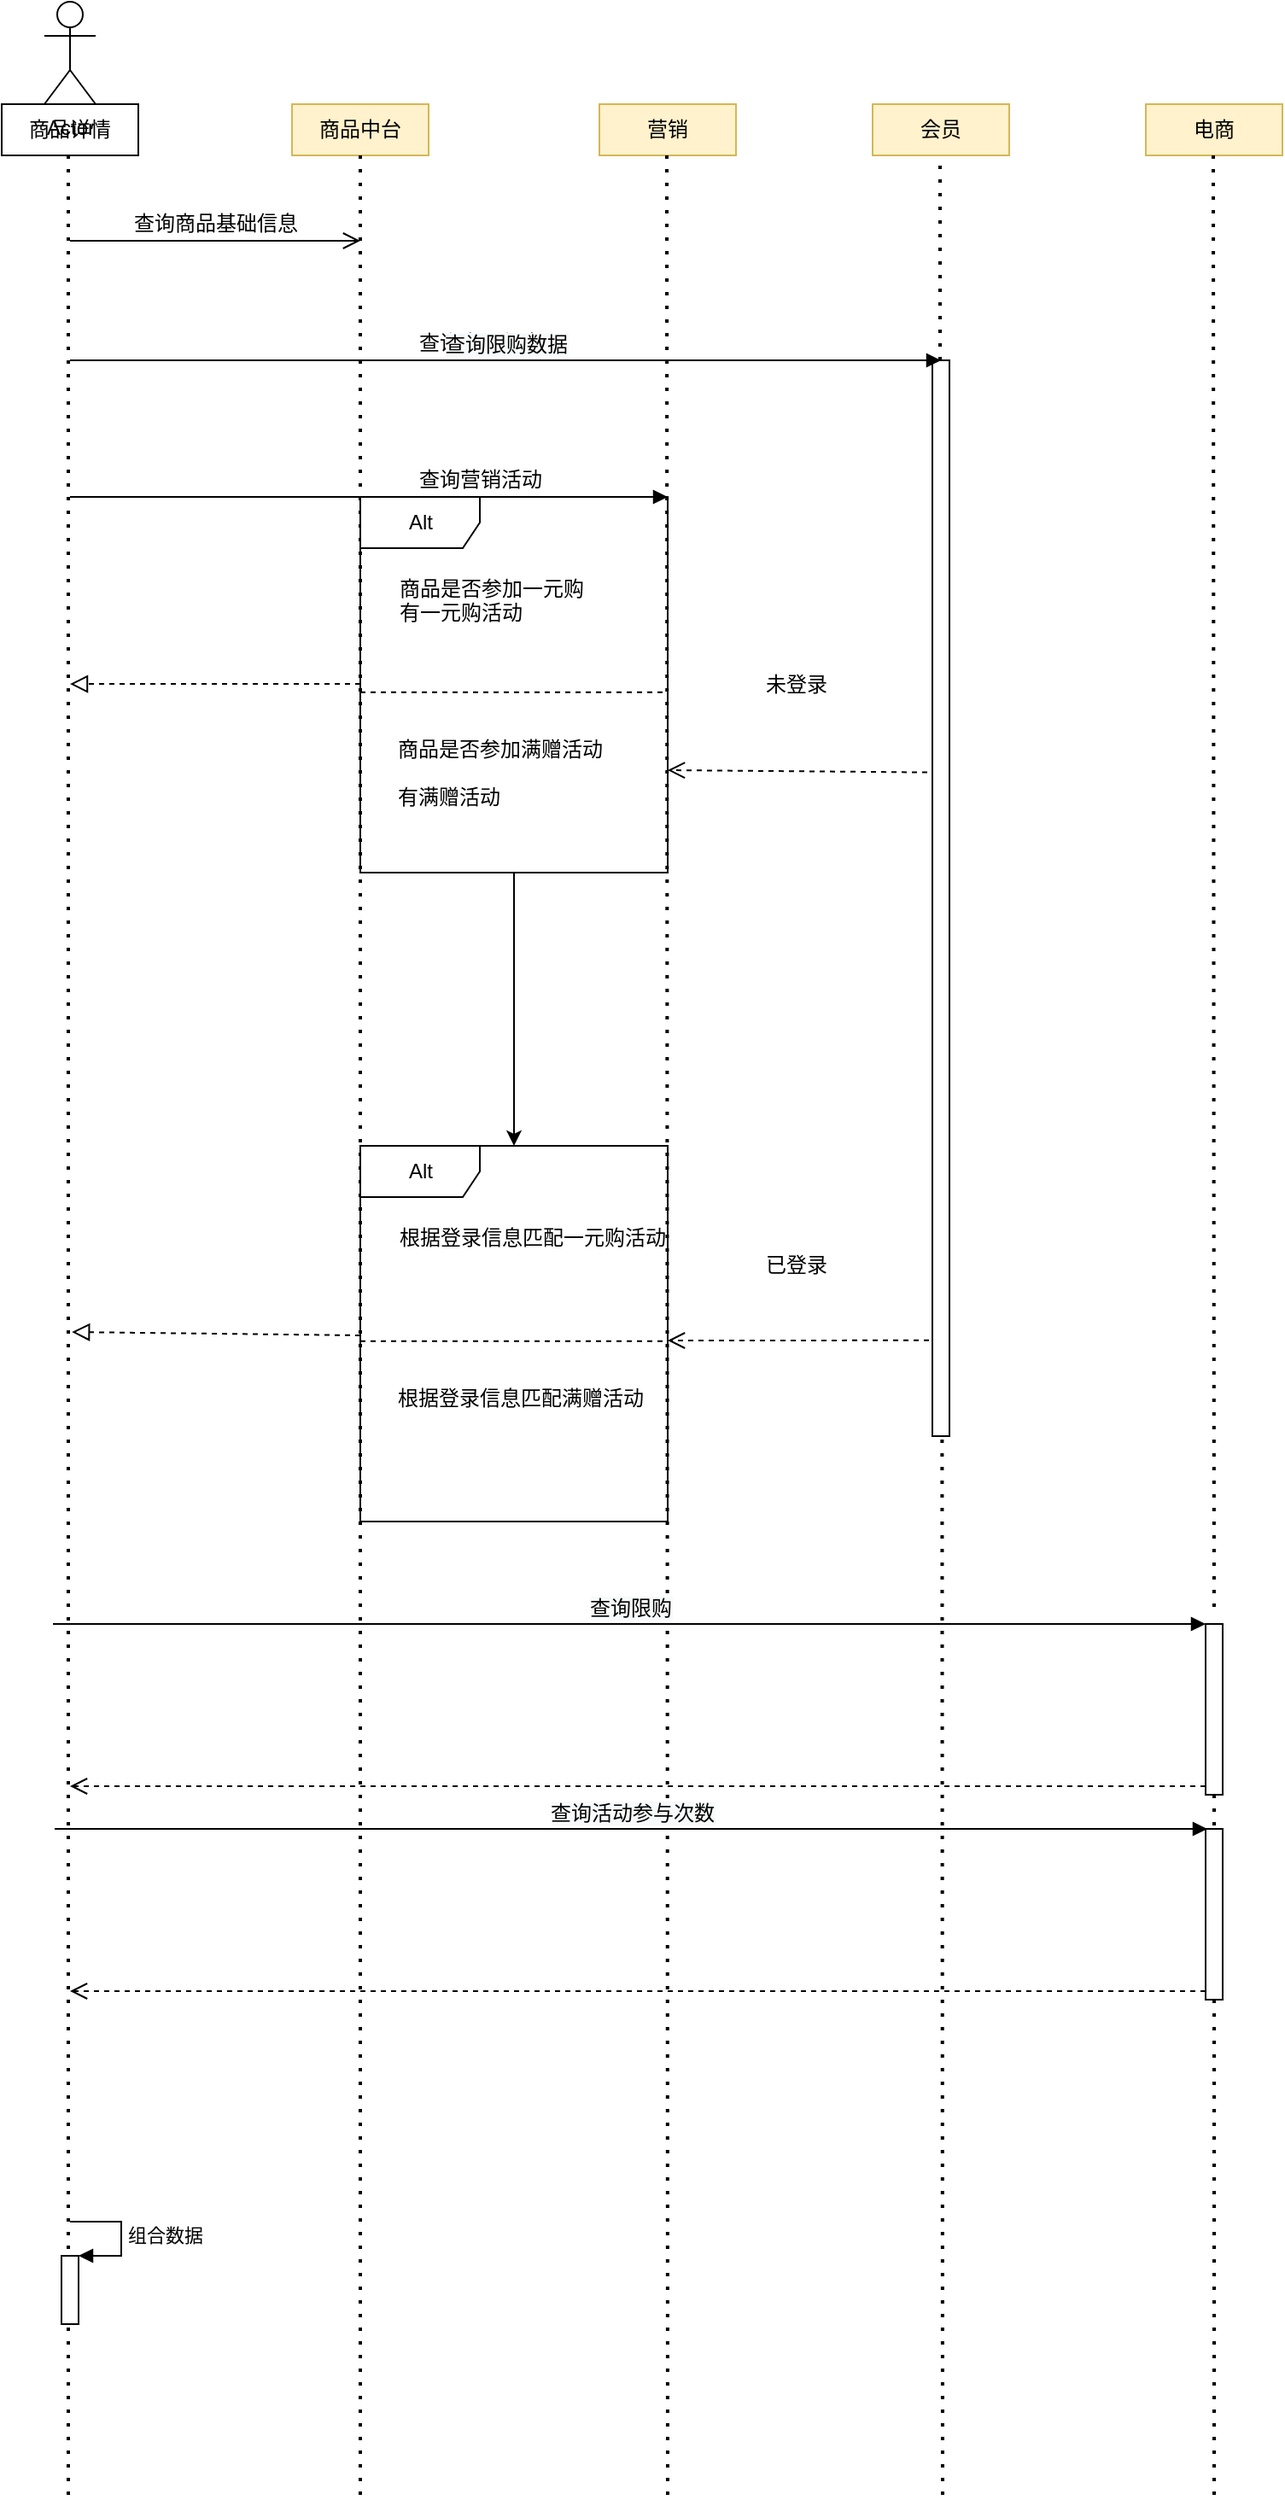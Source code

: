 <mxfile version="15.5.1" type="github">
  <diagram id="gR9INrT-GJ65nhE-kQvU" name="第 1 页">
    <mxGraphModel dx="1140" dy="743" grid="1" gridSize="10" guides="1" tooltips="1" connect="1" arrows="1" fold="1" page="1" pageScale="1" pageWidth="827" pageHeight="1169" math="0" shadow="0">
      <root>
        <mxCell id="0" />
        <mxCell id="1" parent="0" />
        <mxCell id="ZWwJ-_k3dDBW45AlXLF1-2" value="商品详情" style="rounded=0;whiteSpace=wrap;html=1;sketch=0;" parent="1" vertex="1">
          <mxGeometry x="50" y="80" width="80" height="30" as="geometry" />
        </mxCell>
        <mxCell id="ZWwJ-_k3dDBW45AlXLF1-3" value="商品中台" style="rounded=0;whiteSpace=wrap;html=1;sketch=0;fillColor=#fff2cc;strokeColor=#d6b656;" parent="1" vertex="1">
          <mxGeometry x="220" y="80" width="80" height="30" as="geometry" />
        </mxCell>
        <mxCell id="ZWwJ-_k3dDBW45AlXLF1-5" value="营销" style="rounded=0;whiteSpace=wrap;html=1;sketch=0;fillColor=#fff2cc;strokeColor=#d6b656;" parent="1" vertex="1">
          <mxGeometry x="400" y="80" width="80" height="30" as="geometry" />
        </mxCell>
        <mxCell id="ZWwJ-_k3dDBW45AlXLF1-10" value="会员" style="rounded=0;whiteSpace=wrap;html=1;sketch=0;fillColor=#fff2cc;strokeColor=#d6b656;" parent="1" vertex="1">
          <mxGeometry x="560" y="80" width="80" height="30" as="geometry" />
        </mxCell>
        <mxCell id="ZWwJ-_k3dDBW45AlXLF1-17" value="" style="endArrow=none;dashed=1;html=1;dashPattern=1 3;strokeWidth=2;rounded=1;sketch=0;curved=0;" parent="1" edge="1">
          <mxGeometry width="50" height="50" relative="1" as="geometry">
            <mxPoint x="89" y="1480" as="sourcePoint" />
            <mxPoint x="89.0" y="110" as="targetPoint" />
          </mxGeometry>
        </mxCell>
        <mxCell id="ZWwJ-_k3dDBW45AlXLF1-18" value="" style="endArrow=none;dashed=1;html=1;dashPattern=1 3;strokeWidth=2;rounded=1;sketch=0;curved=0;entryX=0.5;entryY=1;entryDx=0;entryDy=0;" parent="1" edge="1" target="ZWwJ-_k3dDBW45AlXLF1-3">
          <mxGeometry width="50" height="50" relative="1" as="geometry">
            <mxPoint x="260" y="1480" as="sourcePoint" />
            <mxPoint x="269.0" y="110" as="targetPoint" />
          </mxGeometry>
        </mxCell>
        <mxCell id="ZWwJ-_k3dDBW45AlXLF1-26" value="电商" style="rounded=0;whiteSpace=wrap;html=1;sketch=0;fillColor=#fff2cc;strokeColor=#d6b656;" parent="1" vertex="1">
          <mxGeometry x="720" y="80" width="80" height="30" as="geometry" />
        </mxCell>
        <mxCell id="ZWwJ-_k3dDBW45AlXLF1-27" value="" style="endArrow=none;dashed=1;html=1;dashPattern=1 3;strokeWidth=2;rounded=1;sketch=0;curved=0;" parent="1" edge="1">
          <mxGeometry width="50" height="50" relative="1" as="geometry">
            <mxPoint x="440" y="1480" as="sourcePoint" />
            <mxPoint x="439.5" y="110" as="targetPoint" />
          </mxGeometry>
        </mxCell>
        <mxCell id="ZWwJ-_k3dDBW45AlXLF1-28" value="" style="endArrow=none;dashed=1;html=1;dashPattern=1 3;strokeWidth=2;rounded=1;sketch=0;curved=0;startArrow=none;" parent="1" edge="1" source="pLwE58YgkcHDOYtqJemx-55">
          <mxGeometry width="50" height="50" relative="1" as="geometry">
            <mxPoint x="600.237" y="310" as="sourcePoint" />
            <mxPoint x="599.5" y="110" as="targetPoint" />
          </mxGeometry>
        </mxCell>
        <mxCell id="ZWwJ-_k3dDBW45AlXLF1-29" value="" style="endArrow=open;startArrow=none;endFill=0;startFill=0;endSize=8;html=1;verticalAlign=bottom;labelBackgroundColor=none;strokeWidth=1;rounded=1;sketch=0;fontColor=none;curved=0;" parent="1" edge="1">
          <mxGeometry width="160" relative="1" as="geometry">
            <mxPoint x="90" y="160" as="sourcePoint" />
            <mxPoint x="260" y="160" as="targetPoint" />
          </mxGeometry>
        </mxCell>
        <mxCell id="pLwE58YgkcHDOYtqJemx-34" style="edgeStyle=orthogonalEdgeStyle;rounded=0;orthogonalLoop=1;jettySize=auto;html=1;" edge="1" parent="1" source="ZWwJ-_k3dDBW45AlXLF1-33" target="pLwE58YgkcHDOYtqJemx-26">
          <mxGeometry relative="1" as="geometry" />
        </mxCell>
        <mxCell id="ZWwJ-_k3dDBW45AlXLF1-33" value="Alt" style="shape=umlFrame;tabWidth=110;tabHeight=30;tabPosition=left;html=1;boundedLbl=1;labelInHeader=1;width=70;height=30;rounded=0;sketch=0;fontColor=none;" parent="1" vertex="1">
          <mxGeometry x="260" y="310" width="180" height="220" as="geometry" />
        </mxCell>
        <mxCell id="ZWwJ-_k3dDBW45AlXLF1-34" value="商品是否参加一元购&#xa;有一元购活动" style="text;rounded=0;sketch=0;fontColor=none;" parent="ZWwJ-_k3dDBW45AlXLF1-33" vertex="1">
          <mxGeometry width="100" height="20" relative="1" as="geometry">
            <mxPoint x="21" y="40" as="offset" />
          </mxGeometry>
        </mxCell>
        <mxCell id="ZWwJ-_k3dDBW45AlXLF1-35" value="商品是否参加满赠活动&#xa;&#xa;有满赠活动" style="line;strokeWidth=1;dashed=1;labelPosition=center;verticalLabelPosition=bottom;align=left;verticalAlign=top;spacingLeft=20;spacingTop=15;rounded=0;sketch=0;fontColor=none;" parent="ZWwJ-_k3dDBW45AlXLF1-33" vertex="1">
          <mxGeometry y="110" width="180" height="8.8" as="geometry" />
        </mxCell>
        <mxCell id="pLwE58YgkcHDOYtqJemx-59" value="" style="html=1;verticalAlign=bottom;endArrow=open;dashed=1;endSize=8;exitX=-0.3;exitY=0.383;rounded=0;exitDx=0;exitDy=0;exitPerimeter=0;" edge="1" parent="ZWwJ-_k3dDBW45AlXLF1-33" source="pLwE58YgkcHDOYtqJemx-55">
          <mxGeometry relative="1" as="geometry">
            <mxPoint x="180" y="160" as="targetPoint" />
            <mxPoint x="515" y="160" as="sourcePoint" />
          </mxGeometry>
        </mxCell>
        <mxCell id="pLwE58YgkcHDOYtqJemx-60" value="" style="html=1;verticalAlign=bottom;endArrow=block;rounded=0;" edge="1" parent="ZWwJ-_k3dDBW45AlXLF1-33">
          <mxGeometry relative="1" as="geometry">
            <mxPoint x="-170" as="sourcePoint" />
            <mxPoint x="180" as="targetPoint" />
          </mxGeometry>
        </mxCell>
        <mxCell id="A4clA5egSPA-Ox_BBtGI-1" value="查询商品基础信息" style="text;html=1;align=center;verticalAlign=middle;resizable=0;points=[];autosize=1;strokeColor=none;fillColor=none;" parent="1" vertex="1">
          <mxGeometry x="120" y="140" width="110" height="20" as="geometry" />
        </mxCell>
        <mxCell id="A4clA5egSPA-Ox_BBtGI-2" value="查询会员信息" style="text;html=1;align=center;verticalAlign=middle;resizable=0;points=[];autosize=1;strokeColor=none;fillColor=none;" parent="1" vertex="1">
          <mxGeometry x="285" y="210" width="90" height="20" as="geometry" />
        </mxCell>
        <mxCell id="A4clA5egSPA-Ox_BBtGI-3" value="" style="endArrow=none;dashed=1;html=1;dashPattern=1 3;strokeWidth=2;rounded=1;sketch=0;curved=0;startArrow=none;" parent="1" edge="1">
          <mxGeometry width="50" height="50" relative="1" as="geometry">
            <mxPoint x="759.97" y="960" as="sourcePoint" />
            <mxPoint x="759.5" y="110" as="targetPoint" />
          </mxGeometry>
        </mxCell>
        <mxCell id="pLwE58YgkcHDOYtqJemx-3" value="查询营销活动" style="text;html=1;align=center;verticalAlign=middle;resizable=0;points=[];autosize=1;strokeColor=none;fillColor=none;" vertex="1" parent="1">
          <mxGeometry x="285" y="290" width="90" height="20" as="geometry" />
        </mxCell>
        <mxCell id="pLwE58YgkcHDOYtqJemx-13" value="" style="endArrow=none;dashed=1;html=1;dashPattern=1 3;strokeWidth=2;rounded=1;sketch=0;curved=0;" edge="1" parent="1">
          <mxGeometry width="50" height="50" relative="1" as="geometry">
            <mxPoint x="601" y="1480" as="sourcePoint" />
            <mxPoint x="600.691" y="860" as="targetPoint" />
          </mxGeometry>
        </mxCell>
        <mxCell id="pLwE58YgkcHDOYtqJemx-22" value="已登录" style="text;html=1;align=center;verticalAlign=middle;resizable=0;points=[];autosize=1;strokeColor=none;fillColor=none;" vertex="1" parent="1">
          <mxGeometry x="490" y="750" width="50" height="20" as="geometry" />
        </mxCell>
        <mxCell id="pLwE58YgkcHDOYtqJemx-24" value="" style="endArrow=none;dashed=1;html=1;dashPattern=1 3;strokeWidth=2;rounded=1;sketch=0;curved=0;" edge="1" parent="1">
          <mxGeometry width="50" height="50" relative="1" as="geometry">
            <mxPoint x="760" y="1480" as="sourcePoint" />
            <mxPoint x="760" y="1070" as="targetPoint" />
          </mxGeometry>
        </mxCell>
        <mxCell id="pLwE58YgkcHDOYtqJemx-26" value="Alt" style="shape=umlFrame;tabWidth=110;tabHeight=30;tabPosition=left;html=1;boundedLbl=1;labelInHeader=1;width=70;height=30;rounded=0;sketch=0;fontColor=none;" vertex="1" parent="1">
          <mxGeometry x="260" y="690" width="180" height="220" as="geometry" />
        </mxCell>
        <mxCell id="pLwE58YgkcHDOYtqJemx-27" value="根据登录信息匹配一元购活动" style="text;rounded=0;sketch=0;fontColor=none;" vertex="1" parent="pLwE58YgkcHDOYtqJemx-26">
          <mxGeometry width="100" height="20" relative="1" as="geometry">
            <mxPoint x="21" y="40" as="offset" />
          </mxGeometry>
        </mxCell>
        <mxCell id="pLwE58YgkcHDOYtqJemx-28" value="根据登录信息匹配满赠活动" style="line;strokeWidth=1;dashed=1;labelPosition=center;verticalLabelPosition=bottom;align=left;verticalAlign=top;spacingLeft=20;spacingTop=15;rounded=0;sketch=0;fontColor=none;" vertex="1" parent="pLwE58YgkcHDOYtqJemx-26">
          <mxGeometry y="110" width="180" height="8.8" as="geometry" />
        </mxCell>
        <mxCell id="pLwE58YgkcHDOYtqJemx-58" value="" style="html=1;verticalAlign=bottom;endArrow=open;dashed=1;endSize=8;exitX=0;exitY=0.95;rounded=0;" edge="1" parent="pLwE58YgkcHDOYtqJemx-26">
          <mxGeometry relative="1" as="geometry">
            <mxPoint x="180" y="114" as="targetPoint" />
            <mxPoint x="345" y="113.9" as="sourcePoint" />
          </mxGeometry>
        </mxCell>
        <mxCell id="pLwE58YgkcHDOYtqJemx-38" value="" style="endArrow=block;startArrow=none;endFill=0;startFill=0;endSize=8;html=1;verticalAlign=bottom;dashed=1;labelBackgroundColor=none;rounded=0;exitX=0;exitY=0.727;exitDx=0;exitDy=0;exitPerimeter=0;" edge="1" parent="1">
          <mxGeometry width="160" relative="1" as="geometry">
            <mxPoint x="260" y="419.5" as="sourcePoint" />
            <mxPoint x="90" y="419.56" as="targetPoint" />
          </mxGeometry>
        </mxCell>
        <mxCell id="pLwE58YgkcHDOYtqJemx-40" value="未登录" style="text;html=1;align=center;verticalAlign=middle;resizable=0;points=[];autosize=1;strokeColor=none;fillColor=none;" vertex="1" parent="1">
          <mxGeometry x="490" y="410" width="50" height="20" as="geometry" />
        </mxCell>
        <mxCell id="pLwE58YgkcHDOYtqJemx-46" value="" style="endArrow=block;startArrow=none;endFill=0;startFill=0;endSize=8;html=1;verticalAlign=bottom;dashed=1;labelBackgroundColor=none;rounded=0;exitX=-0.006;exitY=0.509;exitDx=0;exitDy=0;exitPerimeter=0;" edge="1" parent="1">
          <mxGeometry width="160" relative="1" as="geometry">
            <mxPoint x="260.0" y="800.99" as="sourcePoint" />
            <mxPoint x="91.08" y="799.01" as="targetPoint" />
          </mxGeometry>
        </mxCell>
        <mxCell id="pLwE58YgkcHDOYtqJemx-47" value="Actor" style="shape=umlActor;verticalLabelPosition=bottom;verticalAlign=top;html=1;" vertex="1" parent="1">
          <mxGeometry x="75" y="20" width="30" height="60" as="geometry" />
        </mxCell>
        <mxCell id="pLwE58YgkcHDOYtqJemx-51" value="" style="html=1;points=[];perimeter=orthogonalPerimeter;" vertex="1" parent="1">
          <mxGeometry x="755" y="970" width="10" height="100" as="geometry" />
        </mxCell>
        <mxCell id="pLwE58YgkcHDOYtqJemx-52" value="&lt;span style=&quot;font-size: 12px ; background-color: rgb(248 , 249 , 250)&quot;&gt;查询限购&lt;/span&gt;" style="html=1;verticalAlign=bottom;endArrow=block;entryX=0;entryY=0;rounded=0;" edge="1" target="pLwE58YgkcHDOYtqJemx-51" parent="1">
          <mxGeometry relative="1" as="geometry">
            <mxPoint x="80" y="970" as="sourcePoint" />
          </mxGeometry>
        </mxCell>
        <mxCell id="pLwE58YgkcHDOYtqJemx-53" value="" style="html=1;verticalAlign=bottom;endArrow=open;dashed=1;endSize=8;exitX=0;exitY=0.95;rounded=0;" edge="1" source="pLwE58YgkcHDOYtqJemx-51" parent="1">
          <mxGeometry relative="1" as="geometry">
            <mxPoint x="90" y="1065" as="targetPoint" />
          </mxGeometry>
        </mxCell>
        <mxCell id="pLwE58YgkcHDOYtqJemx-55" value="" style="html=1;points=[];perimeter=orthogonalPerimeter;" vertex="1" parent="1">
          <mxGeometry x="595" y="230" width="10" height="630" as="geometry" />
        </mxCell>
        <mxCell id="pLwE58YgkcHDOYtqJemx-57" value="&lt;span style=&quot;font-size: 12px ; background-color: rgb(248 , 249 , 250)&quot;&gt;查询限购数据&lt;/span&gt;" style="html=1;verticalAlign=bottom;endArrow=block;rounded=0;" edge="1" parent="1">
          <mxGeometry relative="1" as="geometry">
            <mxPoint x="90" y="230" as="sourcePoint" />
            <mxPoint x="600" y="230" as="targetPoint" />
          </mxGeometry>
        </mxCell>
        <mxCell id="pLwE58YgkcHDOYtqJemx-61" value="" style="html=1;points=[];perimeter=orthogonalPerimeter;" vertex="1" parent="1">
          <mxGeometry x="755" y="1090" width="10" height="100" as="geometry" />
        </mxCell>
        <mxCell id="pLwE58YgkcHDOYtqJemx-62" value="&lt;span style=&quot;font-size: 12px ; background-color: rgb(248 , 249 , 250)&quot;&gt;查询活动参与次数&lt;/span&gt;" style="html=1;verticalAlign=bottom;endArrow=block;entryX=0;entryY=0;rounded=0;" edge="1" parent="1">
          <mxGeometry relative="1" as="geometry">
            <mxPoint x="81" y="1090" as="sourcePoint" />
            <mxPoint x="756" y="1090" as="targetPoint" />
            <Array as="points">
              <mxPoint x="421" y="1090" />
            </Array>
          </mxGeometry>
        </mxCell>
        <mxCell id="pLwE58YgkcHDOYtqJemx-63" value="" style="html=1;verticalAlign=bottom;endArrow=open;dashed=1;endSize=8;exitX=0;exitY=0.95;rounded=0;" edge="1" parent="1" source="pLwE58YgkcHDOYtqJemx-61">
          <mxGeometry relative="1" as="geometry">
            <mxPoint x="90" y="1185" as="targetPoint" />
          </mxGeometry>
        </mxCell>
        <mxCell id="pLwE58YgkcHDOYtqJemx-64" value="" style="html=1;points=[];perimeter=orthogonalPerimeter;" vertex="1" parent="1">
          <mxGeometry x="85" y="1340" width="10" height="40" as="geometry" />
        </mxCell>
        <mxCell id="pLwE58YgkcHDOYtqJemx-65" value="组合数据" style="edgeStyle=orthogonalEdgeStyle;html=1;align=left;spacingLeft=2;endArrow=block;rounded=0;entryX=1;entryY=0;" edge="1" target="pLwE58YgkcHDOYtqJemx-64" parent="1">
          <mxGeometry relative="1" as="geometry">
            <mxPoint x="90" y="1320" as="sourcePoint" />
            <Array as="points">
              <mxPoint x="120" y="1320" />
            </Array>
          </mxGeometry>
        </mxCell>
      </root>
    </mxGraphModel>
  </diagram>
</mxfile>
